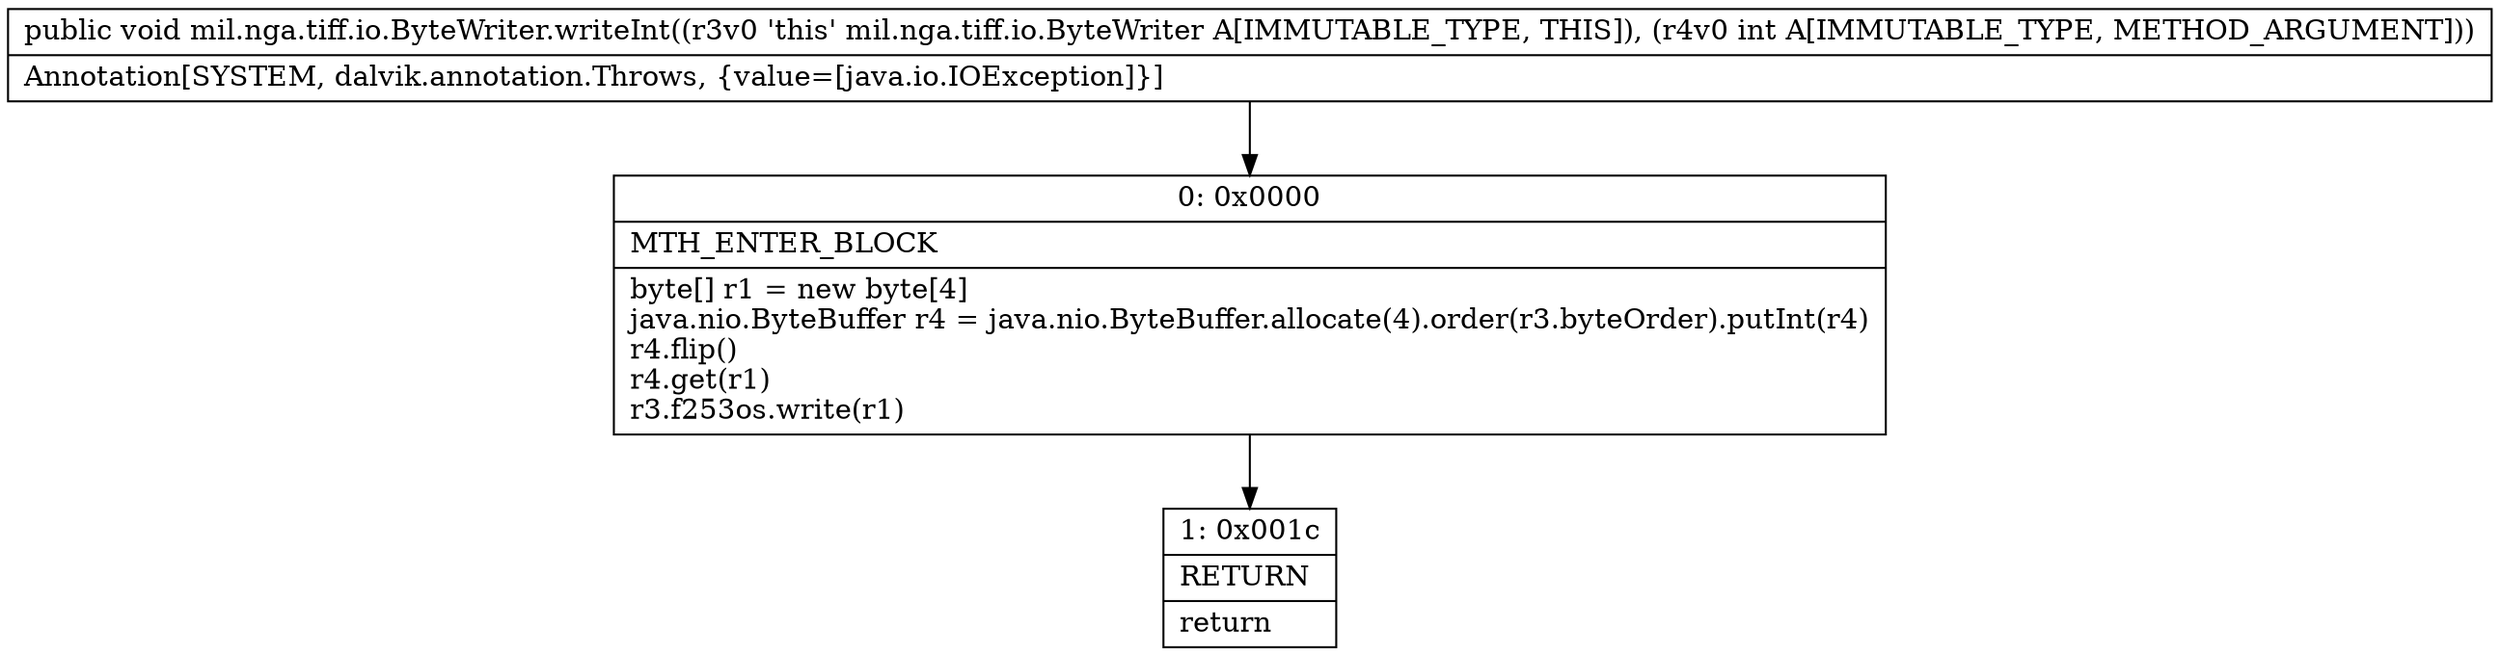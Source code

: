 digraph "CFG formil.nga.tiff.io.ByteWriter.writeInt(I)V" {
Node_0 [shape=record,label="{0\:\ 0x0000|MTH_ENTER_BLOCK\l|byte[] r1 = new byte[4]\ljava.nio.ByteBuffer r4 = java.nio.ByteBuffer.allocate(4).order(r3.byteOrder).putInt(r4)\lr4.flip()\lr4.get(r1)\lr3.f253os.write(r1)\l}"];
Node_1 [shape=record,label="{1\:\ 0x001c|RETURN\l|return\l}"];
MethodNode[shape=record,label="{public void mil.nga.tiff.io.ByteWriter.writeInt((r3v0 'this' mil.nga.tiff.io.ByteWriter A[IMMUTABLE_TYPE, THIS]), (r4v0 int A[IMMUTABLE_TYPE, METHOD_ARGUMENT]))  | Annotation[SYSTEM, dalvik.annotation.Throws, \{value=[java.io.IOException]\}]\l}"];
MethodNode -> Node_0;
Node_0 -> Node_1;
}

